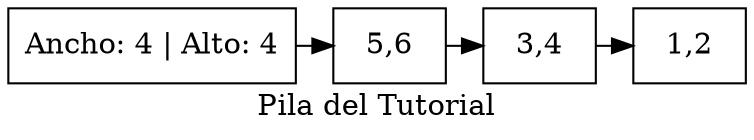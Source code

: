

digraph G {
label="Pila del Tutorial";
node [shape=box];
//agregar nodos
P1Cabeza[label="Ancho: 4 | Alto: 4"];
Ptuto0[label="5,6"];
Ptuto1[label="3,4"];
Ptuto2[label="1,2"];
//Enlazar imagenes
{rank=same;
P1Cabeza->Ptuto0->Ptuto1->Ptuto2

}
}
